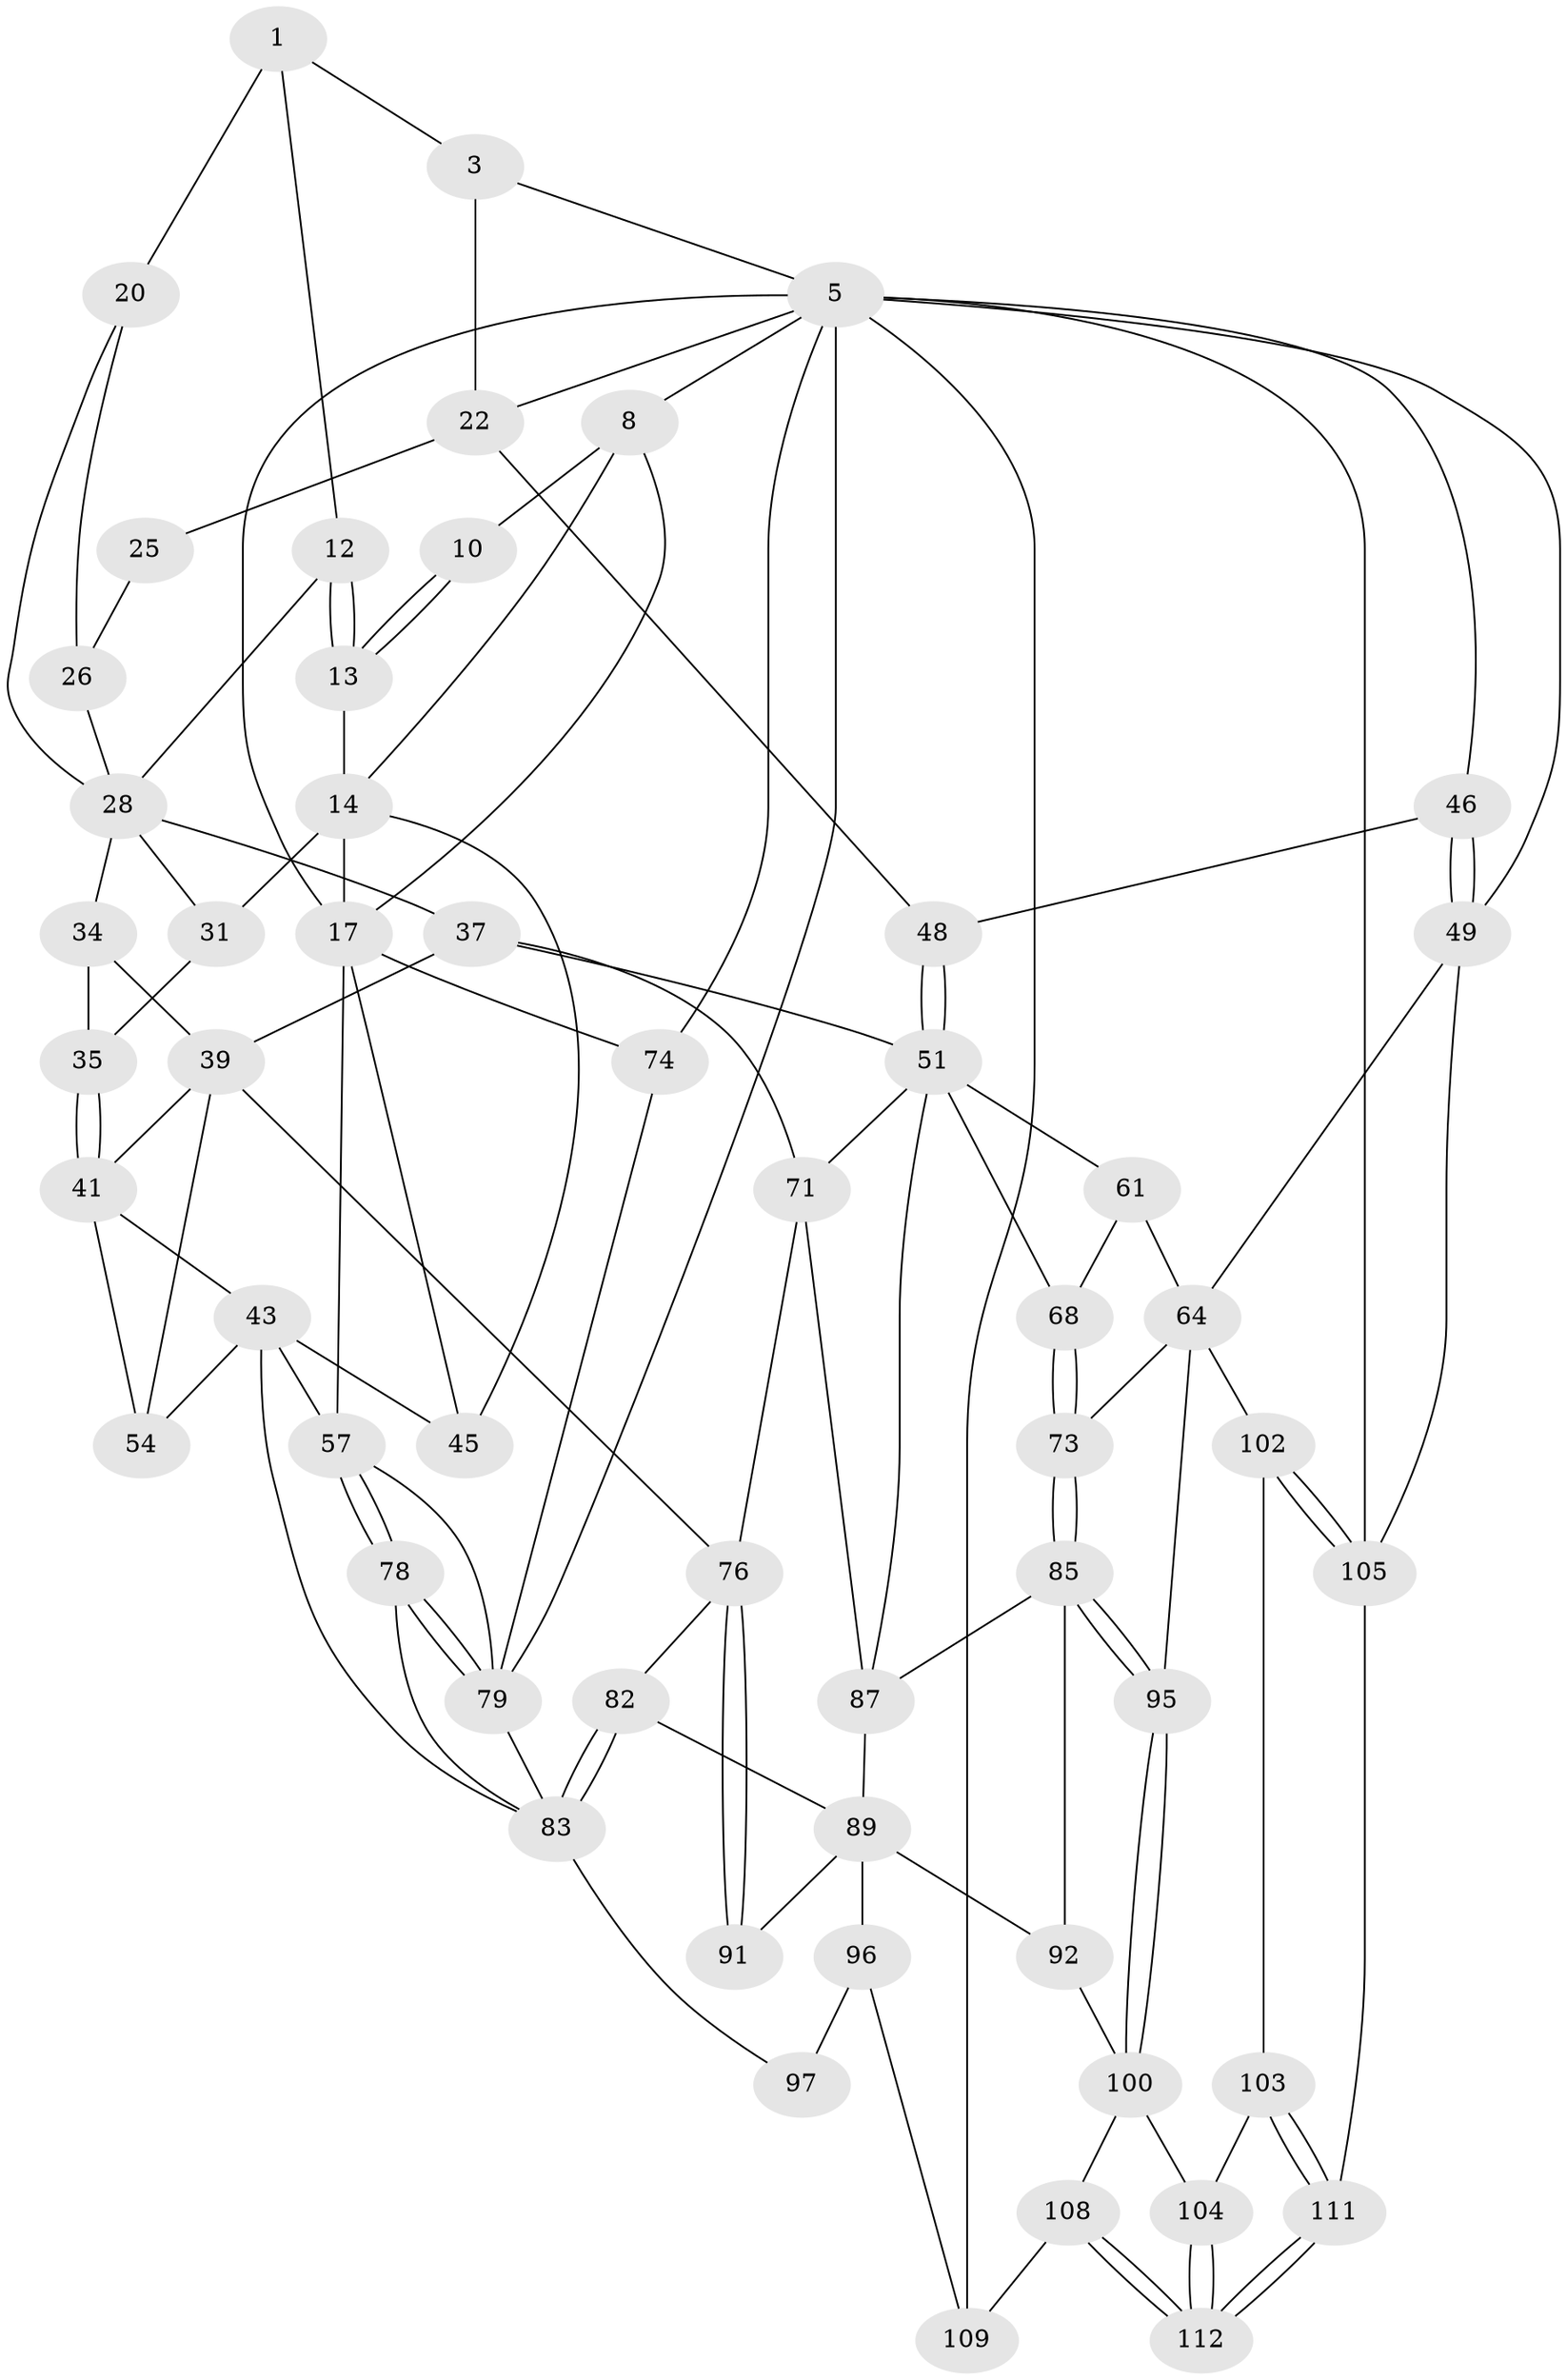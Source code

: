 // original degree distribution, {3: 0.026785714285714284, 4: 0.21428571428571427, 6: 0.21428571428571427, 5: 0.5446428571428571}
// Generated by graph-tools (version 1.1) at 2025/17/03/09/25 04:17:02]
// undirected, 56 vertices, 121 edges
graph export_dot {
graph [start="1"]
  node [color=gray90,style=filled];
  1 [pos="+0.4867856206483446+0",super="+11+2"];
  3 [pos="+0.6519280246040634+0",super="+4"];
  5 [pos="+1+0",super="+21+6"];
  8 [pos="+0.14258783497233135+0",super="+9"];
  10 [pos="+0.41023215861320794+0"];
  12 [pos="+0.3914660589824334+0.1373691377330831"];
  13 [pos="+0.3500544807496838+0.10828405249485124"];
  14 [pos="+0.19293069562321086+0.08526368394714556",super="+18+15"];
  17 [pos="+0.0270157561099876+0.05365229827088483",super="+19"];
  20 [pos="+0.5389579465938514+0.11572671739479681",super="+27"];
  22 [pos="+0.8944098339972033+0.1603350818066688",super="+33+23"];
  25 [pos="+0.6619464325721293+0.1985133435192341"];
  26 [pos="+0.6308292827775354+0.20803837026065894"];
  28 [pos="+0.4408525048345745+0.2173580858337553",super="+36+29"];
  31 [pos="+0.3079469163965476+0.20064510693656784",super="+32"];
  34 [pos="+0.3308611216490728+0.2728344294856933"];
  35 [pos="+0.2479600353017717+0.2205368376074728"];
  37 [pos="+0.5105382410589733+0.3920545138733749",super="+38"];
  39 [pos="+0.38269782262818425+0.44792944766715836",super="+53+40"];
  41 [pos="+0.21799825517149304+0.29091514996556295",super="+42"];
  43 [pos="+0.1154369103454714+0.31529525049932805",super="+55+44"];
  45 [pos="+0.009309991801512216+0.2537678211355758"];
  46 [pos="+1+0.24418972608465295",super="+47"];
  48 [pos="+0.7844891275891133+0.3584979688377406"];
  49 [pos="+1+0.24447539582050354",super="+63"];
  51 [pos="+0.7700254832927242+0.39741278365810373",super="+52"];
  54 [pos="+0.3145168568819617+0.49028282859101024"];
  57 [pos="+0.23080142397774314+0.5372543391703084",super="+58"];
  61 [pos="+0.8036590163869599+0.43246661575556716",super="+62+67"];
  64 [pos="+1+0.6205250617692335",super="+65+94"];
  68 [pos="+0.8060129190005859+0.5851078150553202"];
  71 [pos="+0.562185282538374+0.5919665451050774",super="+72"];
  73 [pos="+0.8835385693612655+0.6431028822012536"];
  74 [pos="+0+0.9100174779471657"];
  76 [pos="+0.5273750639788926+0.625015632923912",super="+77"];
  78 [pos="+0.1585268708103702+0.7570074806885944"];
  79 [pos="+0.11882860568402734+0.7890320137514443",super="+80+99"];
  82 [pos="+0.3921575961240061+0.7207614000688829"];
  83 [pos="+0.3462504919809779+0.7504114678646853",super="+84+98"];
  85 [pos="+0.789737433417452+0.7503393787347243",super="+86"];
  87 [pos="+0.6750399572144645+0.6279779845472274",super="+88"];
  89 [pos="+0.5534734515928752+0.8029435288813691",super="+90+93"];
  91 [pos="+0.5054765025720565+0.6613301396896601"];
  92 [pos="+0.6146611747398635+0.8487992093797415"];
  95 [pos="+0.8303454727971559+0.8135945488848025"];
  96 [pos="+0.5536952110639275+0.8318196838576537",super="+110"];
  97 [pos="+0.3858233799612799+0.8906767019844569"];
  100 [pos="+0.7429217398163824+0.9143705169016801",super="+101"];
  102 [pos="+0.8856846179097436+0.8672454816969755"];
  103 [pos="+0.7843248305356743+0.9352886726880142"];
  104 [pos="+0.7739726822873563+0.9337898829964161"];
  105 [pos="+1+1",super="+106"];
  108 [pos="+0.6125714507672588+1"];
  109 [pos="+0.4967419966106029+1"];
  111 [pos="+1+1"];
  112 [pos="+0.7399025675150495+1"];
  1 -- 12;
  1 -- 20 [weight=2];
  1 -- 3;
  3 -- 5;
  3 -- 22 [weight=2];
  5 -- 46;
  5 -- 22;
  5 -- 8;
  5 -- 105 [weight=2];
  5 -- 74;
  5 -- 109;
  5 -- 79;
  5 -- 49;
  5 -- 17;
  8 -- 17;
  8 -- 10;
  8 -- 14;
  10 -- 13;
  10 -- 13;
  12 -- 13;
  12 -- 13;
  12 -- 28;
  13 -- 14;
  14 -- 31 [weight=2];
  14 -- 17;
  14 -- 45;
  17 -- 74;
  17 -- 45;
  17 -- 57;
  20 -- 26;
  20 -- 28;
  22 -- 48;
  22 -- 25 [weight=2];
  25 -- 26;
  26 -- 28;
  28 -- 37;
  28 -- 34;
  28 -- 31;
  31 -- 35;
  34 -- 35;
  34 -- 39;
  35 -- 41;
  35 -- 41;
  37 -- 39;
  37 -- 71;
  37 -- 51;
  39 -- 54;
  39 -- 41;
  39 -- 76;
  41 -- 43;
  41 -- 54;
  43 -- 57 [weight=2];
  43 -- 83;
  43 -- 54;
  43 -- 45;
  46 -- 49;
  46 -- 49;
  46 -- 48;
  48 -- 51;
  48 -- 51;
  49 -- 64;
  49 -- 105;
  51 -- 61;
  51 -- 68;
  51 -- 71;
  51 -- 87;
  57 -- 78;
  57 -- 78;
  57 -- 79;
  61 -- 64;
  61 -- 68;
  64 -- 73;
  64 -- 102;
  64 -- 95;
  68 -- 73;
  68 -- 73;
  71 -- 87;
  71 -- 76;
  73 -- 85;
  73 -- 85;
  74 -- 79;
  76 -- 91 [weight=2];
  76 -- 91;
  76 -- 82;
  78 -- 79;
  78 -- 79;
  78 -- 83;
  79 -- 83;
  82 -- 83;
  82 -- 83;
  82 -- 89;
  83 -- 97;
  85 -- 95;
  85 -- 95;
  85 -- 92;
  85 -- 87;
  87 -- 89;
  89 -- 91;
  89 -- 96;
  89 -- 92;
  92 -- 100;
  95 -- 100;
  95 -- 100;
  96 -- 97 [weight=2];
  96 -- 109;
  100 -- 104;
  100 -- 108;
  102 -- 103;
  102 -- 105;
  102 -- 105;
  103 -- 104;
  103 -- 111;
  103 -- 111;
  104 -- 112;
  104 -- 112;
  105 -- 111;
  108 -- 109;
  108 -- 112;
  108 -- 112;
  111 -- 112;
  111 -- 112;
}
